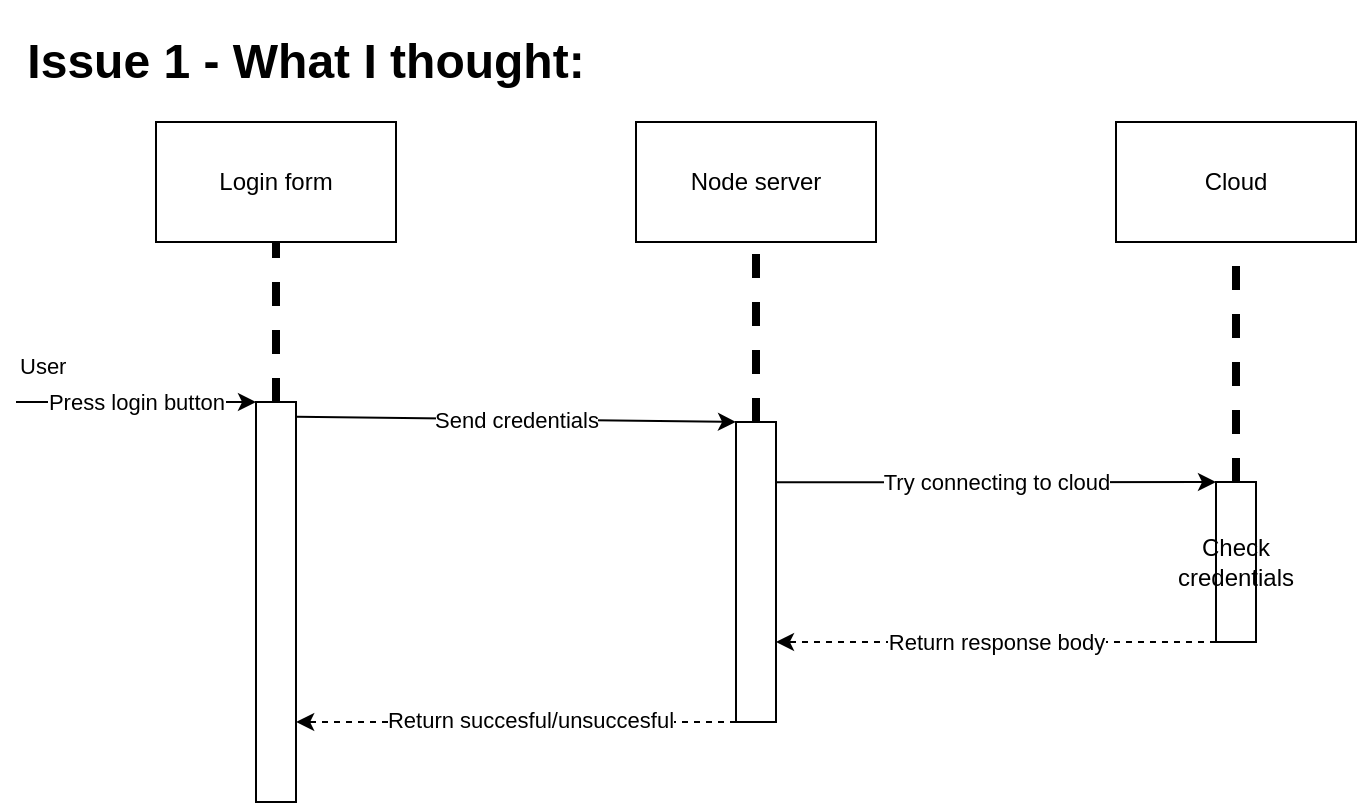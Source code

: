 <mxfile version="13.7.5" type="device"><diagram id="SymDCUscYAqR4Yi3iCDQ" name="Page-1"><mxGraphModel dx="1422" dy="794" grid="1" gridSize="10" guides="1" tooltips="1" connect="1" arrows="1" fold="1" page="1" pageScale="1" pageWidth="827" pageHeight="1169" math="0" shadow="0"><root><mxCell id="0"/><mxCell id="1" parent="0"/><mxCell id="AzmEmiRpf0dw-SKjG30M-1" value="Login form" style="rounded=0;whiteSpace=wrap;html=1;" vertex="1" parent="1"><mxGeometry x="80" y="60" width="120" height="60" as="geometry"/></mxCell><mxCell id="AzmEmiRpf0dw-SKjG30M-2" value="Node server" style="rounded=0;whiteSpace=wrap;html=1;" vertex="1" parent="1"><mxGeometry x="320" y="60" width="120" height="60" as="geometry"/></mxCell><mxCell id="AzmEmiRpf0dw-SKjG30M-3" value="Cloud" style="rounded=0;whiteSpace=wrap;html=1;" vertex="1" parent="1"><mxGeometry x="560" y="60" width="120" height="60" as="geometry"/></mxCell><mxCell id="AzmEmiRpf0dw-SKjG30M-4" value="" style="rounded=0;whiteSpace=wrap;html=1;" vertex="1" parent="1"><mxGeometry x="130" y="200" width="20" height="200" as="geometry"/></mxCell><mxCell id="AzmEmiRpf0dw-SKjG30M-5" value="" style="rounded=0;whiteSpace=wrap;html=1;" vertex="1" parent="1"><mxGeometry x="370" y="210" width="20" height="150" as="geometry"/></mxCell><mxCell id="AzmEmiRpf0dw-SKjG30M-6" value="" style="rounded=0;whiteSpace=wrap;html=1;" vertex="1" parent="1"><mxGeometry x="610" y="240" width="20" height="80" as="geometry"/></mxCell><mxCell id="AzmEmiRpf0dw-SKjG30M-7" value="" style="endArrow=classic;html=1;entryX=0;entryY=0;entryDx=0;entryDy=0;" edge="1" parent="1" target="AzmEmiRpf0dw-SKjG30M-4"><mxGeometry relative="1" as="geometry"><mxPoint x="10" y="200" as="sourcePoint"/><mxPoint x="120" y="210" as="targetPoint"/></mxGeometry></mxCell><mxCell id="AzmEmiRpf0dw-SKjG30M-8" value="Press login button" style="edgeLabel;resizable=0;html=1;align=center;verticalAlign=middle;" connectable="0" vertex="1" parent="AzmEmiRpf0dw-SKjG30M-7"><mxGeometry relative="1" as="geometry"/></mxCell><mxCell id="AzmEmiRpf0dw-SKjG30M-9" value="User" style="edgeLabel;resizable=0;html=1;align=left;verticalAlign=bottom;" connectable="0" vertex="1" parent="AzmEmiRpf0dw-SKjG30M-7"><mxGeometry x="-1" relative="1" as="geometry"><mxPoint y="-10" as="offset"/></mxGeometry></mxCell><mxCell id="AzmEmiRpf0dw-SKjG30M-10" value="" style="endArrow=classic;html=1;entryX=0;entryY=0;entryDx=0;entryDy=0;exitX=1.009;exitY=0.037;exitDx=0;exitDy=0;exitPerimeter=0;" edge="1" parent="1" source="AzmEmiRpf0dw-SKjG30M-4" target="AzmEmiRpf0dw-SKjG30M-5"><mxGeometry width="50" height="50" relative="1" as="geometry"><mxPoint x="170" y="210" as="sourcePoint"/><mxPoint x="290" y="230" as="targetPoint"/></mxGeometry></mxCell><mxCell id="AzmEmiRpf0dw-SKjG30M-19" value="Send credentials" style="edgeLabel;html=1;align=center;verticalAlign=middle;resizable=0;points=[];" vertex="1" connectable="0" parent="AzmEmiRpf0dw-SKjG30M-10"><mxGeometry x="0.141" relative="1" as="geometry"><mxPoint x="-15.7" y="-0.31" as="offset"/></mxGeometry></mxCell><mxCell id="AzmEmiRpf0dw-SKjG30M-12" value="" style="endArrow=none;html=1;strokeColor=#000000;strokeWidth=4;entryX=0.5;entryY=1;entryDx=0;entryDy=0;exitX=0.5;exitY=0;exitDx=0;exitDy=0;dashed=1;" edge="1" parent="1" source="AzmEmiRpf0dw-SKjG30M-4" target="AzmEmiRpf0dw-SKjG30M-1"><mxGeometry width="50" height="50" relative="1" as="geometry"><mxPoint x="170" y="210" as="sourcePoint"/><mxPoint x="220" y="160" as="targetPoint"/></mxGeometry></mxCell><mxCell id="AzmEmiRpf0dw-SKjG30M-13" value="" style="endArrow=none;html=1;strokeColor=#000000;strokeWidth=4;entryX=0.5;entryY=1;entryDx=0;entryDy=0;exitX=0.5;exitY=0;exitDx=0;exitDy=0;dashed=1;" edge="1" parent="1" source="AzmEmiRpf0dw-SKjG30M-6" target="AzmEmiRpf0dw-SKjG30M-3"><mxGeometry width="50" height="50" relative="1" as="geometry"><mxPoint x="510" y="220" as="sourcePoint"/><mxPoint x="510" y="140" as="targetPoint"/></mxGeometry></mxCell><mxCell id="AzmEmiRpf0dw-SKjG30M-14" value="" style="endArrow=none;html=1;strokeColor=#000000;strokeWidth=4;entryX=0.5;entryY=1;entryDx=0;entryDy=0;exitX=0.5;exitY=0;exitDx=0;exitDy=0;dashed=1;" edge="1" parent="1" source="AzmEmiRpf0dw-SKjG30M-5" target="AzmEmiRpf0dw-SKjG30M-2"><mxGeometry width="50" height="50" relative="1" as="geometry"><mxPoint x="400.0" y="220" as="sourcePoint"/><mxPoint x="400.0" y="140" as="targetPoint"/></mxGeometry></mxCell><mxCell id="AzmEmiRpf0dw-SKjG30M-20" value="" style="endArrow=classic;html=1;strokeColor=#000000;strokeWidth=1;exitX=0.997;exitY=0.201;exitDx=0;exitDy=0;exitPerimeter=0;" edge="1" parent="1" source="AzmEmiRpf0dw-SKjG30M-5"><mxGeometry width="50" height="50" relative="1" as="geometry"><mxPoint x="391" y="240" as="sourcePoint"/><mxPoint x="610" y="240" as="targetPoint"/></mxGeometry></mxCell><mxCell id="AzmEmiRpf0dw-SKjG30M-21" value="Try connecting to cloud" style="edgeLabel;html=1;align=center;verticalAlign=middle;resizable=0;points=[];" vertex="1" connectable="0" parent="AzmEmiRpf0dw-SKjG30M-20"><mxGeometry x="0.098" y="-1" relative="1" as="geometry"><mxPoint x="-11.42" y="-0.86" as="offset"/></mxGeometry></mxCell><mxCell id="AzmEmiRpf0dw-SKjG30M-22" value="Check credentials" style="text;html=1;strokeColor=none;fillColor=none;align=center;verticalAlign=middle;whiteSpace=wrap;rounded=0;" vertex="1" parent="1"><mxGeometry x="600" y="270" width="40" height="20" as="geometry"/></mxCell><mxCell id="AzmEmiRpf0dw-SKjG30M-24" value="" style="endArrow=classic;html=1;strokeColor=#000000;strokeWidth=1;exitX=0;exitY=1;exitDx=0;exitDy=0;sourcePerimeterSpacing=0;dashed=1;targetPerimeterSpacing=0;startSize=6;endSize=6;entryX=1;entryY=0.733;entryDx=0;entryDy=0;entryPerimeter=0;" edge="1" parent="1" source="AzmEmiRpf0dw-SKjG30M-6" target="AzmEmiRpf0dw-SKjG30M-5"><mxGeometry width="50" height="50" relative="1" as="geometry"><mxPoint x="550" y="400" as="sourcePoint"/><mxPoint x="460" y="330" as="targetPoint"/></mxGeometry></mxCell><mxCell id="AzmEmiRpf0dw-SKjG30M-25" value="Return response body" style="edgeLabel;html=1;align=center;verticalAlign=middle;resizable=0;points=[];" vertex="1" connectable="0" parent="AzmEmiRpf0dw-SKjG30M-24"><mxGeometry x="-0.076" y="2" relative="1" as="geometry"><mxPoint x="-8.33" y="-1.95" as="offset"/></mxGeometry></mxCell><mxCell id="AzmEmiRpf0dw-SKjG30M-26" value="" style="endArrow=classic;html=1;dashed=1;strokeColor=#000000;strokeWidth=1;exitX=0;exitY=1;exitDx=0;exitDy=0;entryX=1.004;entryY=0.8;entryDx=0;entryDy=0;entryPerimeter=0;" edge="1" parent="1" source="AzmEmiRpf0dw-SKjG30M-5" target="AzmEmiRpf0dw-SKjG30M-4"><mxGeometry width="50" height="50" relative="1" as="geometry"><mxPoint x="300" y="430" as="sourcePoint"/><mxPoint x="170" y="360" as="targetPoint"/></mxGeometry></mxCell><mxCell id="AzmEmiRpf0dw-SKjG30M-27" value="Return succesful/unsuccesful" style="edgeLabel;html=1;align=center;verticalAlign=middle;resizable=0;points=[];" vertex="1" connectable="0" parent="AzmEmiRpf0dw-SKjG30M-26"><mxGeometry x="-0.063" y="-1" relative="1" as="geometry"><mxPoint as="offset"/></mxGeometry></mxCell><mxCell id="AzmEmiRpf0dw-SKjG30M-28" value="&lt;h1&gt;Issue 1 - What I thought:&lt;/h1&gt;" style="text;html=1;strokeColor=none;fillColor=none;align=center;verticalAlign=middle;whiteSpace=wrap;rounded=0;" vertex="1" parent="1"><mxGeometry x="10" y="10" width="290" height="40" as="geometry"/></mxCell></root></mxGraphModel></diagram></mxfile>